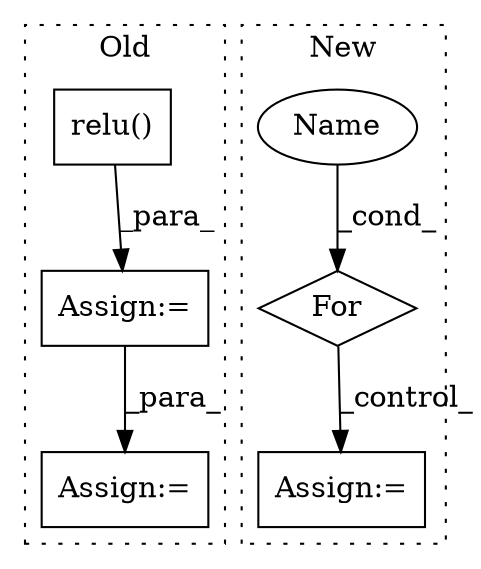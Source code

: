 digraph G {
subgraph cluster0 {
1 [label="relu()" a="75" s="4986,4999" l="10,1" shape="box"];
3 [label="Assign:=" a="68" s="4983" l="3" shape="box"];
4 [label="Assign:=" a="68" s="5199" l="3" shape="box"];
label = "Old";
style="dotted";
}
subgraph cluster1 {
2 [label="For" a="107" s="4730,4755" l="4,14" shape="diamond"];
5 [label="Assign:=" a="68" s="4772" l="3" shape="box"];
6 [label="Name" a="87" s="4734" l="5" shape="ellipse"];
label = "New";
style="dotted";
}
1 -> 3 [label="_para_"];
2 -> 5 [label="_control_"];
3 -> 4 [label="_para_"];
6 -> 2 [label="_cond_"];
}